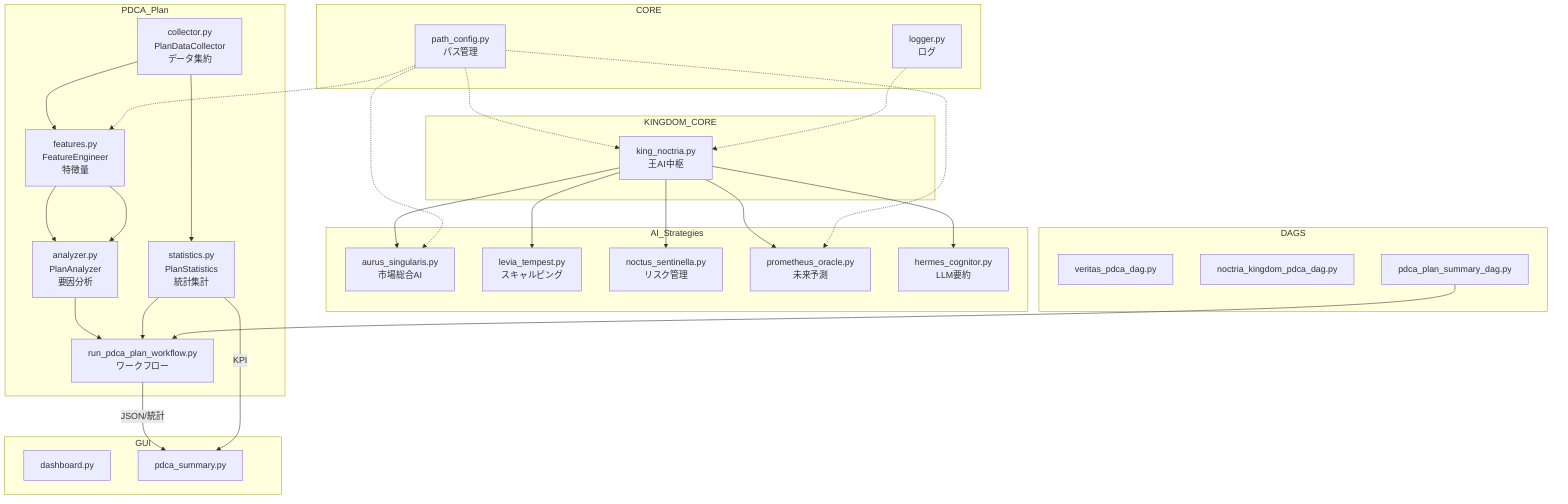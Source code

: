 flowchart TD

%% --- PDCA-Plan自動化ワークフロー ---
subgraph PDCA_Plan
  COL[collector.py<br>PlanDataCollector<br>データ集約]
  FE[features.py<br>FeatureEngineer<br>特徴量]
  AN[analyzer.py<br>PlanAnalyzer<br>要因分析]
  ST[statistics.py<br>PlanStatistics<br>統計集計]
  RUN[run_pdca_plan_workflow.py<br>ワークフロー]
end

COL --> FE
FE --> AN
COL --> ST
FE --> AN
AN --> RUN
ST --> RUN

%% --- Core戦略AI群 ---
subgraph AI_Strategies
  AURUS["aurus_singularis.py<br>市場総合AI"]
  LEVIA["levia_tempest.py<br>スキャルピング"]
  NOCTUS["noctus_sentinella.py<br>リスク管理"]
  PROME["prometheus_oracle.py<br>未来予測"]
  HERMES["hermes_cognitor.py<br>LLM要約"]
end

%% --- AI統括/王 ---
subgraph KINGDOM_CORE
  KING["king_noctria.py<br>王AI中枢"]
end

KING --> AURUS
KING --> LEVIA
KING --> NOCTUS
KING --> PROME
KING --> HERMES

%% --- Data・PathConfig ---
subgraph CORE
  PATHCFG["path_config.py<br>パス管理"]
  LOGGER["logger.py<br>ログ"]
end

%% --- GUI連携 ---
subgraph GUI
  DASH["dashboard.py"]
  PDCA_SUMM["pdca_summary.py"]
end

RUN -- JSON/統計 --> PDCA_SUMM
ST -- KPI --> PDCA_SUMM
PATHCFG -.-> KING
PATHCFG -.-> AURUS
PATHCFG -.-> PROME
PATHCFG -.-> FE
LOGGER -.-> KING

%% --- DAG・自動化 ---
subgraph DAGS
  DAG1["veritas_pdca_dag.py"]
  DAG2["noctria_kingdom_pdca_dag.py"]
  DAG3["pdca_plan_summary_dag.py"]
end

DAG3 --> RUN